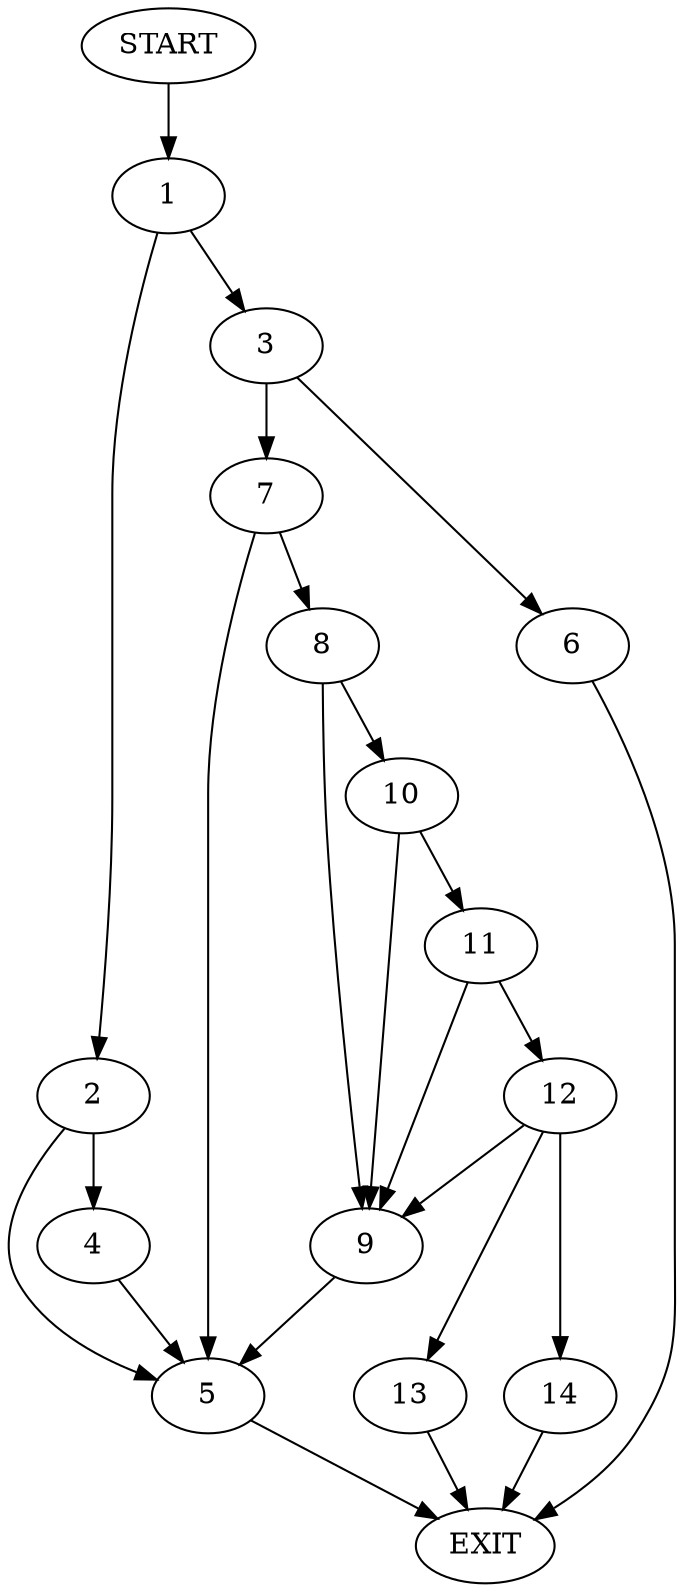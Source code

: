 digraph {
0 [label="START"]
15 [label="EXIT"]
0 -> 1
1 -> 2
1 -> 3
2 -> 4
2 -> 5
3 -> 6
3 -> 7
6 -> 15
7 -> 5
7 -> 8
8 -> 9
8 -> 10
5 -> 15
9 -> 5
10 -> 9
10 -> 11
11 -> 12
11 -> 9
12 -> 13
12 -> 9
12 -> 14
14 -> 15
13 -> 15
4 -> 5
}
